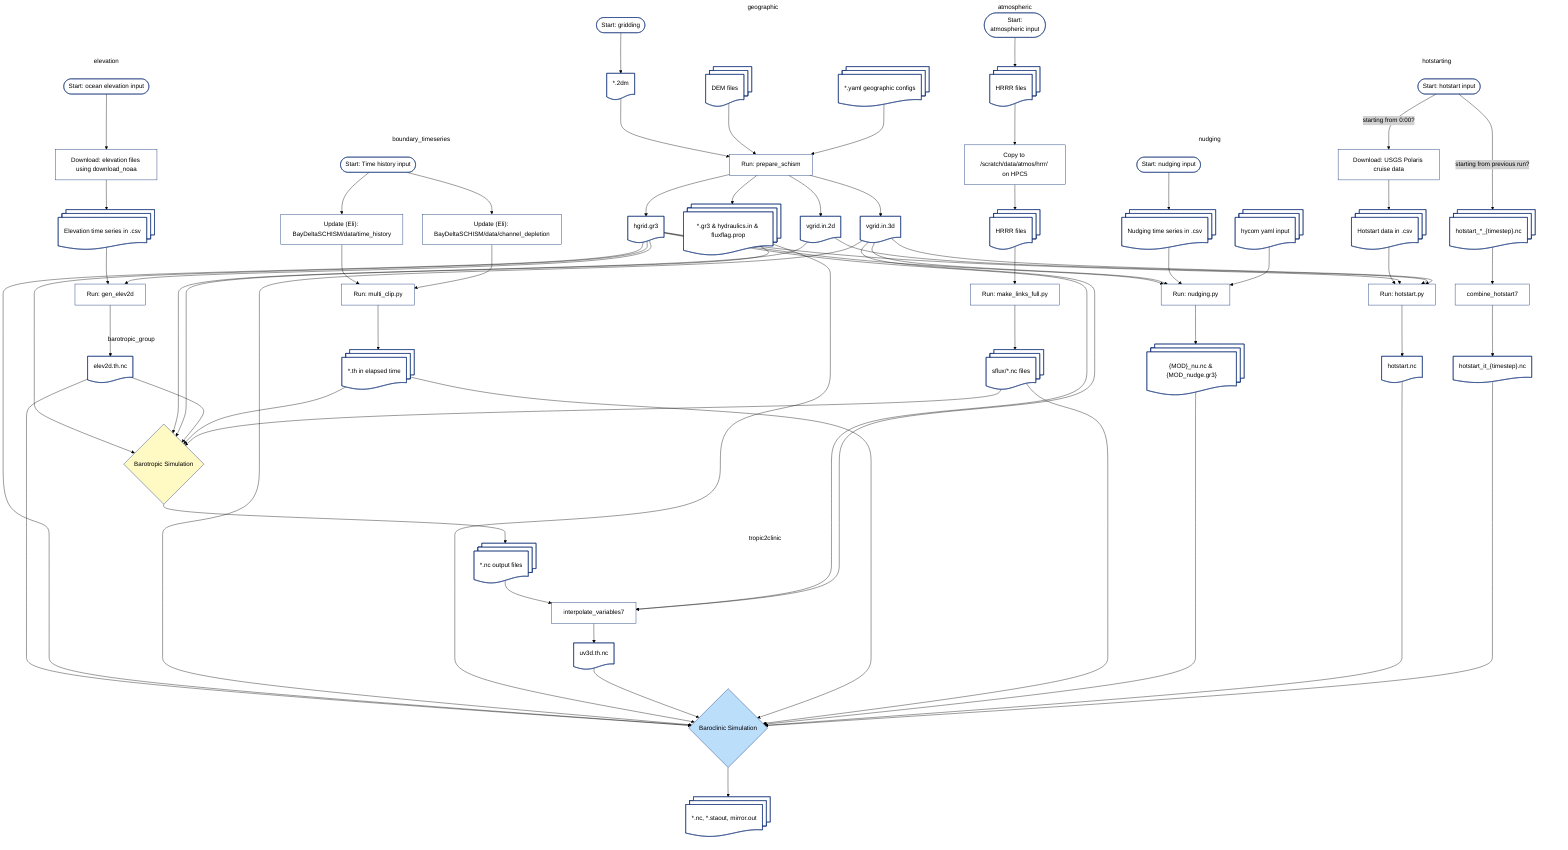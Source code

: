 ---
config:
  look: classic
  theme: redux
  layout: default
---
%%{
    init: {
        'theme': 'base',
        'themeVariables': {
        'primaryColor': '#fff',
        'primaryTextColor': '#000',
        'primaryBorderColor': '#002570',
        'lineColor': '#000',
        'secondaryColor': '#d1d1d1',
        'tertiaryColor': '#fff'
        }
    }
}%%

flowchart TD

    %% Define processes -----------------------
    barotropic{Barotropic Simulation}
    baroclinic{Baroclinic Simulation}
    atminp(["Start: 
        atmospheric input"])
    thi(["Start: Time history input"])
    ocean_elev(["Start: ocean elevation input"])
    grid(["Start: gridding"])
    uv3d(["uv3d"])
    nudge(["Start: nudging input"])
    hotstart(["Start: hotstart input"])

    %% define code or simple process -----------------------
    atmos["Copy to​ /scratch/data/atmos/hrrr/ on HPC5"]
    mklinks["Run: make_links_full.py"]
    elev_download["Download: elevation files using download_noaa"]
    gen_elev2d["Run: gen_elev2d"]
    interpvar["interpolate_variables7"]
    thi_update["Update (Eli): BayDeltaSCHISM/data/time_history"]
    multi_clip["Run: multi_clip.py"]
    channel_depletion["Update (Eli): BayDeltaSCHISM/data/channel_depletion"]
    nudge_py["Run: nudging.py"]
    hot_py["Run: hotstart.py"]
    prep_sch["Run: prepare_schism"]
    cruise["Download: USGS Polaris cruise data"]

    %% define documents -----------------------
    mesh@{ shape: doc, label: "*.2dm"}
    hgrid@{ shape: doc, label: "hgrid.gr3"}
    vgrid2@{ shape: doc, label: "vgrid.in.2d"}
    vgrid3@{ shape: doc, label: "vgrid.in.3d"}
    elev2d@{ shape: doc, label: "elev2d.th.nc"}
    uv3d@{ shape: doc, label: "uv3d.th.nc"}
    hot_nc@{ shape: doc, label: "hotstart.nc"}
    raw_hotstart@{shape: doc, label: "hotstart_it_{timestep}.nc"}
    
    %% multi-file docs: 
    other_geo@{ shape: docs, label: "*.gr3 & hydraulics.in & fluxflag.prop"}
    thi_elapsed@{ shape: docs, label: "*.th in elapsed time"}
    hrrrin@{ shape: docs, label: "HRRR files"}
    hrrr@{ shape: docs, label: "HRRR files"}
    sflux@{ shape: docs, label: "sflux/*.nc files"}
    elev_ts@{ shape: docs, label: "Elevation time series in .csv"}
    dem@{ shape: docs, label: "DEM files"}
    gyaml@{ shape: docs, label: "*.yaml geographic configs"}
    nudge_ts@{ shape: docs, label: "Nudging time series in .csv"}
    nudge_nc@{ shape: docs, label: "{MOD}_nu.nc & {MOD_nudge.gr3}"}
    hot_data@{ shape: docs, label: "Hotstart data in .csv"}
    hotstart_combine_data@{shape: docs, label: "hotstart_*_{timestep}.nc"}
    hycom_input@{shape: docs, label: "hycom yaml input"}
    baroclinic_out@{shape: docs, label: "*.nc, *.staout, mirror.out"}
    trop_out@{ shape: docs, label: "*.nc output files"}

    %% styles
    style barotropic fill:#FFF9C4
    style baroclinic fill:#BBDEFB
    style geographic stroke:none
    style barotropic_group stroke:none
    style tropic2clinic stroke:none
    style elevation stroke:none
    style atmospheric stroke:none
    style nudging stroke:none
    style boundary_timeseries stroke:none
    style hotstarting stroke:none
    %% ========================FLOWCHART===============================
    
    %% geographic data -----------------------
    subgraph geographic
        grid --> mesh --> prep_sch
        dem & gyaml --> prep_sch
        prep_sch --> hgrid
        prep_sch --> vgrid2
        prep_sch --> vgrid3
        prep_sch --> other_geo
    end
    %% timeseries inputs -----------------------
    subgraph boundary_timeseries
        thi --> thi_update
        thi --> channel_depletion
        thi_update & channel_depletion --> multi_clip
        multi_clip --> thi_elapsed
    end
    %% atmospheric data -----------------------
    subgraph atmospheric
        atminp --> hrrrin --> atmos
        atmos --> hrrr --> mklinks
        mklinks --> sflux
        %% mklinks -- "*.yaml???" --> barotropic & baroclinic
    end
    %% boundary_timeseries ~~~ geographic ~~~ atmospheric
    %% bartropic run
    subgraph barotropic_group
        hgrid --> barotropic
        vgrid2 --> barotropic
        other_geo --> barotropic   
        elev2d --> barotropic 
        thi_elapsed -->  barotropic
        sflux --> barotropic
    end
    %% barotropic to baroclinic -----------------------
    subgraph tropic2clinic
        barotropic --> trop_out --> interpvar
        elev2d --> baroclinic
        hgrid --> baroclinic
        vgrid3 --> baroclinic
        other_geo --> baroclinic
        hgrid --> interpvar
        vgrid3 --> interpvar
        interpvar --> uv3d --> baroclinic
        thi_elapsed --> baroclinic
        sflux --> baroclinic
    end
    %% output -----------------------
    baroclinic --> baroclinic_out
    %% elev2d -----------------------
    subgraph elevation
        ocean_elev --> elev_download
        elev_download --> elev_ts
        elev_ts --> gen_elev2d
        hgrid --> gen_elev2d
        gen_elev2d --> elev2d
    end

    %% nudging process -----------------------
    subgraph nudging
        hgrid --> nudge_py
        vgrid3 --> nudge_py
        nudge --> nudge_ts --> nudge_py --> nudge_nc --> baroclinic
        %% hycom input -----------------------
        hycom_input --> nudge_py
    end

    %% hotstart process -----------------------
    subgraph hotstarting
        hotstart -- starting from 0:00? --> cruise --> hot_data --> hot_py --> hot_nc --> baroclinic
        hgrid & vgrid2 & vgrid3 --> hot_py
        %% hotstart combine -----------------------
        hotstart -- starting from previous run? --> hotstart_combine_data --> combine_hotstart7 --> raw_hotstart --> baroclinic
    end